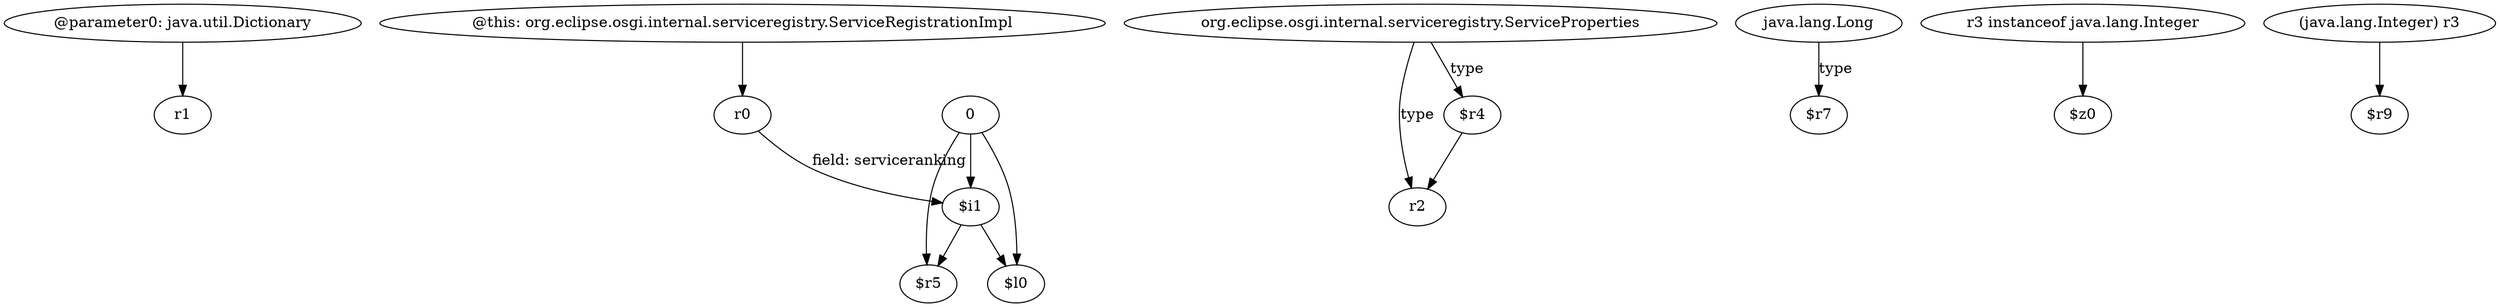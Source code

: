 digraph g {
0[label="@parameter0: java.util.Dictionary"]
1[label="r1"]
0->1[label=""]
2[label="0"]
3[label="$r5"]
2->3[label=""]
4[label="org.eclipse.osgi.internal.serviceregistry.ServiceProperties"]
5[label="r2"]
4->5[label="type"]
6[label="@this: org.eclipse.osgi.internal.serviceregistry.ServiceRegistrationImpl"]
7[label="r0"]
6->7[label=""]
8[label="$i1"]
2->8[label=""]
7->8[label="field: serviceranking"]
9[label="$l0"]
2->9[label=""]
8->3[label=""]
10[label="java.lang.Long"]
11[label="$r7"]
10->11[label="type"]
12[label="$r4"]
4->12[label="type"]
13[label="r3 instanceof java.lang.Integer"]
14[label="$z0"]
13->14[label=""]
8->9[label=""]
12->5[label=""]
15[label="(java.lang.Integer) r3"]
16[label="$r9"]
15->16[label=""]
}